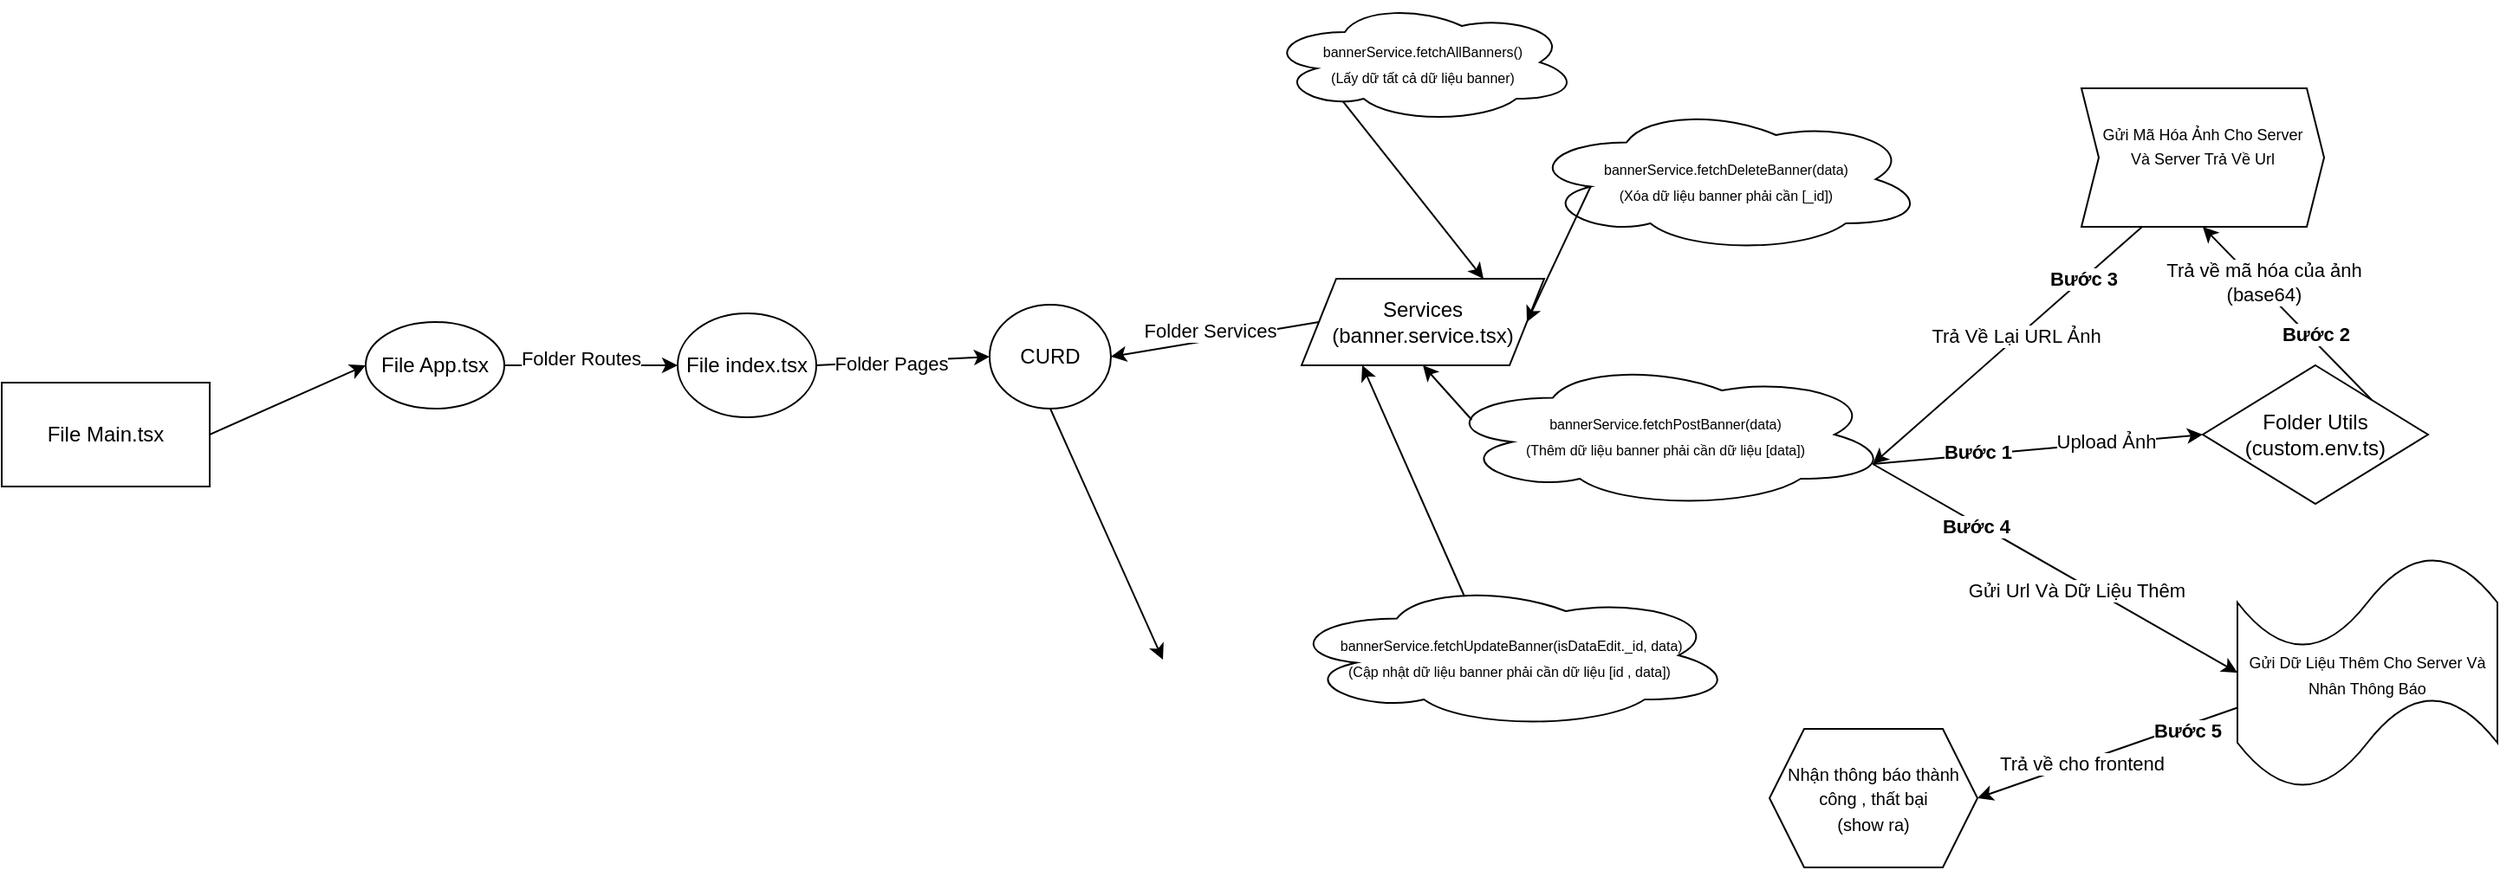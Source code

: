 <mxfile version="22.0.8" type="github">
  <diagram name="Trang-1" id="CbWZottKJksRMsXl4OTU">
    <mxGraphModel dx="983" dy="425" grid="1" gridSize="10" guides="1" tooltips="1" connect="1" arrows="1" fold="1" page="1" pageScale="1" pageWidth="1200" pageHeight="1920" math="0" shadow="0">
      <root>
        <mxCell id="0" />
        <mxCell id="1" parent="0" />
        <mxCell id="X-_IwXTnalUpg8y82jki-1" value="File Main.tsx" style="rounded=0;whiteSpace=wrap;html=1;" vertex="1" parent="1">
          <mxGeometry x="50" y="330" width="120" height="60" as="geometry" />
        </mxCell>
        <mxCell id="X-_IwXTnalUpg8y82jki-2" value="" style="endArrow=classic;html=1;rounded=0;exitX=1;exitY=0.5;exitDx=0;exitDy=0;entryX=0;entryY=0.5;entryDx=0;entryDy=0;" edge="1" parent="1" source="X-_IwXTnalUpg8y82jki-1" target="X-_IwXTnalUpg8y82jki-3">
          <mxGeometry width="50" height="50" relative="1" as="geometry">
            <mxPoint x="480" y="410" as="sourcePoint" />
            <mxPoint x="210" y="320" as="targetPoint" />
          </mxGeometry>
        </mxCell>
        <mxCell id="X-_IwXTnalUpg8y82jki-3" value="File App.tsx" style="ellipse;whiteSpace=wrap;html=1;" vertex="1" parent="1">
          <mxGeometry x="260" y="295" width="80" height="50" as="geometry" />
        </mxCell>
        <mxCell id="X-_IwXTnalUpg8y82jki-4" value="" style="endArrow=classic;html=1;rounded=0;entryX=0;entryY=0.5;entryDx=0;entryDy=0;exitX=1;exitY=0.5;exitDx=0;exitDy=0;" edge="1" parent="1" source="X-_IwXTnalUpg8y82jki-3" target="X-_IwXTnalUpg8y82jki-6">
          <mxGeometry width="50" height="50" relative="1" as="geometry">
            <mxPoint x="370" y="280" as="sourcePoint" />
            <mxPoint x="480" y="280" as="targetPoint" />
          </mxGeometry>
        </mxCell>
        <mxCell id="X-_IwXTnalUpg8y82jki-28" value="Folder Routes" style="edgeLabel;html=1;align=center;verticalAlign=middle;resizable=0;points=[];" vertex="1" connectable="0" parent="X-_IwXTnalUpg8y82jki-4">
          <mxGeometry x="-0.42" y="-1" relative="1" as="geometry">
            <mxPoint x="15" y="-5" as="offset" />
          </mxGeometry>
        </mxCell>
        <mxCell id="X-_IwXTnalUpg8y82jki-6" value="File index.tsx" style="ellipse;whiteSpace=wrap;html=1;" vertex="1" parent="1">
          <mxGeometry x="440" y="290" width="80" height="60" as="geometry" />
        </mxCell>
        <mxCell id="X-_IwXTnalUpg8y82jki-7" value="" style="endArrow=classic;html=1;rounded=0;exitX=1;exitY=0.5;exitDx=0;exitDy=0;entryX=0;entryY=0.5;entryDx=0;entryDy=0;" edge="1" parent="1" source="X-_IwXTnalUpg8y82jki-6" target="X-_IwXTnalUpg8y82jki-8">
          <mxGeometry width="50" height="50" relative="1" as="geometry">
            <mxPoint x="560" y="310" as="sourcePoint" />
            <mxPoint x="600" y="310" as="targetPoint" />
          </mxGeometry>
        </mxCell>
        <mxCell id="X-_IwXTnalUpg8y82jki-24" value="Folder Pages" style="edgeLabel;html=1;align=center;verticalAlign=middle;resizable=0;points=[];" vertex="1" connectable="0" parent="X-_IwXTnalUpg8y82jki-7">
          <mxGeometry x="-0.469" y="1" relative="1" as="geometry">
            <mxPoint x="16" y="1" as="offset" />
          </mxGeometry>
        </mxCell>
        <mxCell id="X-_IwXTnalUpg8y82jki-8" value="CURD" style="ellipse;whiteSpace=wrap;html=1;" vertex="1" parent="1">
          <mxGeometry x="620" y="285" width="70" height="60" as="geometry" />
        </mxCell>
        <mxCell id="X-_IwXTnalUpg8y82jki-15" value="" style="endArrow=classic;html=1;rounded=0;entryX=1;entryY=0.5;entryDx=0;entryDy=0;exitX=0;exitY=0.5;exitDx=0;exitDy=0;" edge="1" parent="1" source="X-_IwXTnalUpg8y82jki-17" target="X-_IwXTnalUpg8y82jki-8">
          <mxGeometry width="50" height="50" relative="1" as="geometry">
            <mxPoint x="830" y="280" as="sourcePoint" />
            <mxPoint x="770" y="360" as="targetPoint" />
          </mxGeometry>
        </mxCell>
        <mxCell id="X-_IwXTnalUpg8y82jki-23" value="Folder Services" style="edgeLabel;html=1;align=center;verticalAlign=middle;resizable=0;points=[];" vertex="1" connectable="0" parent="X-_IwXTnalUpg8y82jki-15">
          <mxGeometry x="0.322" y="-3" relative="1" as="geometry">
            <mxPoint x="17" y="-6" as="offset" />
          </mxGeometry>
        </mxCell>
        <mxCell id="X-_IwXTnalUpg8y82jki-17" value="Services&lt;br&gt;(banner.service.tsx)" style="shape=parallelogram;perimeter=parallelogramPerimeter;whiteSpace=wrap;html=1;fixedSize=1;" vertex="1" parent="1">
          <mxGeometry x="800" y="270" width="140" height="50" as="geometry" />
        </mxCell>
        <mxCell id="X-_IwXTnalUpg8y82jki-20" value="" style="endArrow=classic;html=1;rounded=0;entryX=0.75;entryY=0;entryDx=0;entryDy=0;exitX=0.16;exitY=0.55;exitDx=0;exitDy=0;exitPerimeter=0;" edge="1" parent="1" source="X-_IwXTnalUpg8y82jki-22" target="X-_IwXTnalUpg8y82jki-17">
          <mxGeometry width="50" height="50" relative="1" as="geometry">
            <mxPoint x="1020" y="273" as="sourcePoint" />
            <mxPoint x="990" y="320" as="targetPoint" />
          </mxGeometry>
        </mxCell>
        <mxCell id="X-_IwXTnalUpg8y82jki-22" value="&lt;font style=&quot;font-size: 8px;&quot;&gt;bannerService.fetchAllBanners()&lt;br&gt;(Lấy dữ tất cả dữ liệu banner)&lt;br&gt;&lt;/font&gt;" style="ellipse;shape=cloud;whiteSpace=wrap;html=1;" vertex="1" parent="1">
          <mxGeometry x="780" y="110" width="180" height="70" as="geometry" />
        </mxCell>
        <mxCell id="X-_IwXTnalUpg8y82jki-30" value="&lt;font style=&quot;font-size: 8px;&quot;&gt;bannerService.fetchDeleteBanner(data)&lt;br&gt;(Xóa dữ liệu banner phải cần [_id])&lt;br&gt;&lt;/font&gt;" style="ellipse;shape=cloud;whiteSpace=wrap;html=1;" vertex="1" parent="1">
          <mxGeometry x="930" y="170" width="230" height="85" as="geometry" />
        </mxCell>
        <mxCell id="X-_IwXTnalUpg8y82jki-31" value="" style="endArrow=classic;html=1;rounded=0;entryX=1;entryY=0.5;entryDx=0;entryDy=0;exitX=0.16;exitY=0.55;exitDx=0;exitDy=0;exitPerimeter=0;" edge="1" parent="1" source="X-_IwXTnalUpg8y82jki-30" target="X-_IwXTnalUpg8y82jki-17">
          <mxGeometry width="50" height="50" relative="1" as="geometry">
            <mxPoint x="540" y="410" as="sourcePoint" />
            <mxPoint x="590" y="360" as="targetPoint" />
          </mxGeometry>
        </mxCell>
        <mxCell id="X-_IwXTnalUpg8y82jki-33" value="&lt;font style=&quot;font-size: 8px;&quot;&gt;bannerService.fetchPostBanner(data)&lt;br&gt;(Thêm dữ liệu banner phải cần dữ liệu [data])&lt;br&gt;&lt;/font&gt;" style="ellipse;shape=cloud;whiteSpace=wrap;html=1;" vertex="1" parent="1">
          <mxGeometry x="880" y="317.5" width="260" height="85" as="geometry" />
        </mxCell>
        <mxCell id="X-_IwXTnalUpg8y82jki-34" value="" style="endArrow=classic;html=1;rounded=0;entryX=0.5;entryY=1;entryDx=0;entryDy=0;exitX=0.07;exitY=0.4;exitDx=0;exitDy=0;exitPerimeter=0;" edge="1" parent="1" source="X-_IwXTnalUpg8y82jki-33" target="X-_IwXTnalUpg8y82jki-17">
          <mxGeometry width="50" height="50" relative="1" as="geometry">
            <mxPoint x="957" y="292" as="sourcePoint" />
            <mxPoint x="880" y="305" as="targetPoint" />
          </mxGeometry>
        </mxCell>
        <mxCell id="X-_IwXTnalUpg8y82jki-35" value="&lt;font style=&quot;font-size: 8px;&quot;&gt;&amp;nbsp;bannerService.fetchUpdateBanner(isDataEdit._id, data)&lt;br&gt;(Cập nhật dữ liệu banner phải cần dữ liệu [id , data])&lt;br&gt;&lt;/font&gt;" style="ellipse;shape=cloud;whiteSpace=wrap;html=1;" vertex="1" parent="1">
          <mxGeometry x="790" y="445" width="260" height="85" as="geometry" />
        </mxCell>
        <mxCell id="X-_IwXTnalUpg8y82jki-36" value="" style="endArrow=classic;html=1;rounded=0;entryX=0.25;entryY=1;entryDx=0;entryDy=0;exitX=0.4;exitY=0.1;exitDx=0;exitDy=0;exitPerimeter=0;" edge="1" parent="1" source="X-_IwXTnalUpg8y82jki-35" target="X-_IwXTnalUpg8y82jki-17">
          <mxGeometry width="50" height="50" relative="1" as="geometry">
            <mxPoint x="848" y="437" as="sourcePoint" />
            <mxPoint x="811" y="340" as="targetPoint" />
          </mxGeometry>
        </mxCell>
        <mxCell id="X-_IwXTnalUpg8y82jki-38" value="" style="endArrow=classic;html=1;rounded=0;exitX=0.96;exitY=0.7;exitDx=0;exitDy=0;exitPerimeter=0;entryX=0;entryY=0.5;entryDx=0;entryDy=0;" edge="1" parent="1" source="X-_IwXTnalUpg8y82jki-33" target="X-_IwXTnalUpg8y82jki-44">
          <mxGeometry width="50" height="50" relative="1" as="geometry">
            <mxPoint x="1140" y="335" as="sourcePoint" />
            <mxPoint x="1210" y="377" as="targetPoint" />
          </mxGeometry>
        </mxCell>
        <mxCell id="X-_IwXTnalUpg8y82jki-45" value="Upload Ảnh" style="edgeLabel;html=1;align=center;verticalAlign=middle;resizable=0;points=[];" vertex="1" connectable="0" parent="X-_IwXTnalUpg8y82jki-38">
          <mxGeometry x="-0.244" y="2" relative="1" as="geometry">
            <mxPoint x="62" y="-5" as="offset" />
          </mxGeometry>
        </mxCell>
        <mxCell id="X-_IwXTnalUpg8y82jki-64" value="&lt;b&gt;Bước 1&lt;/b&gt;" style="edgeLabel;html=1;align=center;verticalAlign=middle;resizable=0;points=[];" vertex="1" connectable="0" parent="X-_IwXTnalUpg8y82jki-38">
          <mxGeometry x="-0.52" y="-1" relative="1" as="geometry">
            <mxPoint x="14" y="-4" as="offset" />
          </mxGeometry>
        </mxCell>
        <mxCell id="X-_IwXTnalUpg8y82jki-44" value="Folder Utils&lt;br&gt;(custom.env.ts)" style="rhombus;whiteSpace=wrap;html=1;" vertex="1" parent="1">
          <mxGeometry x="1320" y="320" width="130" height="80" as="geometry" />
        </mxCell>
        <mxCell id="X-_IwXTnalUpg8y82jki-46" value="" style="endArrow=classic;html=1;rounded=0;exitX=1;exitY=0;exitDx=0;exitDy=0;entryX=0.5;entryY=1;entryDx=0;entryDy=0;" edge="1" parent="1" source="X-_IwXTnalUpg8y82jki-44" target="X-_IwXTnalUpg8y82jki-52">
          <mxGeometry width="50" height="50" relative="1" as="geometry">
            <mxPoint x="1160" y="340" as="sourcePoint" />
            <mxPoint x="1500" y="360" as="targetPoint" />
          </mxGeometry>
        </mxCell>
        <mxCell id="X-_IwXTnalUpg8y82jki-49" value="Trả về mã hóa của ảnh&lt;br&gt;(base64)" style="edgeLabel;html=1;align=center;verticalAlign=middle;resizable=0;points=[];" vertex="1" connectable="0" parent="X-_IwXTnalUpg8y82jki-46">
          <mxGeometry x="0.001" y="-5" relative="1" as="geometry">
            <mxPoint x="-17" y="-15" as="offset" />
          </mxGeometry>
        </mxCell>
        <mxCell id="X-_IwXTnalUpg8y82jki-65" value="&lt;b&gt;Bước 2&lt;/b&gt;" style="edgeLabel;html=1;align=center;verticalAlign=middle;resizable=0;points=[];" vertex="1" connectable="0" parent="X-_IwXTnalUpg8y82jki-46">
          <mxGeometry x="-0.32" relative="1" as="geometry">
            <mxPoint y="-4" as="offset" />
          </mxGeometry>
        </mxCell>
        <mxCell id="X-_IwXTnalUpg8y82jki-52" value="&lt;font style=&quot;font-size: 9px;&quot;&gt;Gửi Mã Hóa Ảnh Cho Server &lt;br&gt;Và Server Trả Về Url&lt;br&gt;&lt;br&gt;&lt;/font&gt;" style="shape=step;perimeter=stepPerimeter;whiteSpace=wrap;html=1;fixedSize=1;size=10;" vertex="1" parent="1">
          <mxGeometry x="1250" y="160" width="140" height="80" as="geometry" />
        </mxCell>
        <mxCell id="X-_IwXTnalUpg8y82jki-56" value="&lt;font style=&quot;font-size: 9px;&quot;&gt;Gửi Dữ Liệu Thêm Cho Server Và Nhân Thông Báo&lt;/font&gt;" style="shape=tape;whiteSpace=wrap;html=1;" vertex="1" parent="1">
          <mxGeometry x="1340" y="430" width="150" height="135" as="geometry" />
        </mxCell>
        <mxCell id="X-_IwXTnalUpg8y82jki-60" value="" style="endArrow=classic;html=1;rounded=0;exitX=0.25;exitY=1;exitDx=0;exitDy=0;entryX=0.96;entryY=0.7;entryDx=0;entryDy=0;entryPerimeter=0;" edge="1" parent="1" source="X-_IwXTnalUpg8y82jki-52" target="X-_IwXTnalUpg8y82jki-33">
          <mxGeometry width="50" height="50" relative="1" as="geometry">
            <mxPoint x="1190" y="300" as="sourcePoint" />
            <mxPoint x="1240" y="250" as="targetPoint" />
          </mxGeometry>
        </mxCell>
        <mxCell id="X-_IwXTnalUpg8y82jki-63" value="Trả Về Lại URL Ảnh" style="edgeLabel;html=1;align=center;verticalAlign=middle;resizable=0;points=[];" vertex="1" connectable="0" parent="X-_IwXTnalUpg8y82jki-60">
          <mxGeometry x="-0.068" y="-1" relative="1" as="geometry">
            <mxPoint as="offset" />
          </mxGeometry>
        </mxCell>
        <mxCell id="X-_IwXTnalUpg8y82jki-66" value="&lt;b&gt;Bước 3&lt;/b&gt;" style="edgeLabel;html=1;align=center;verticalAlign=middle;resizable=0;points=[];" vertex="1" connectable="0" parent="X-_IwXTnalUpg8y82jki-60">
          <mxGeometry x="-0.337" y="-2" relative="1" as="geometry">
            <mxPoint x="18" y="-14" as="offset" />
          </mxGeometry>
        </mxCell>
        <mxCell id="X-_IwXTnalUpg8y82jki-61" value="" style="endArrow=classic;html=1;rounded=0;exitX=0.96;exitY=0.7;exitDx=0;exitDy=0;exitPerimeter=0;entryX=0;entryY=0.5;entryDx=0;entryDy=0;entryPerimeter=0;" edge="1" parent="1" source="X-_IwXTnalUpg8y82jki-33" target="X-_IwXTnalUpg8y82jki-56">
          <mxGeometry width="50" height="50" relative="1" as="geometry">
            <mxPoint x="1240" y="390" as="sourcePoint" />
            <mxPoint x="1290" y="340" as="targetPoint" />
          </mxGeometry>
        </mxCell>
        <mxCell id="X-_IwXTnalUpg8y82jki-62" value="Gửi Url Và Dữ Liệu Thêm" style="edgeLabel;html=1;align=center;verticalAlign=middle;resizable=0;points=[];" vertex="1" connectable="0" parent="X-_IwXTnalUpg8y82jki-61">
          <mxGeometry x="0.018" y="-3" relative="1" as="geometry">
            <mxPoint x="11" y="9" as="offset" />
          </mxGeometry>
        </mxCell>
        <mxCell id="X-_IwXTnalUpg8y82jki-67" value="&lt;b&gt;Bước 4&lt;/b&gt;" style="edgeLabel;html=1;align=center;verticalAlign=middle;resizable=0;points=[];" vertex="1" connectable="0" parent="X-_IwXTnalUpg8y82jki-61">
          <mxGeometry x="-0.564" y="2" relative="1" as="geometry">
            <mxPoint x="12" y="11" as="offset" />
          </mxGeometry>
        </mxCell>
        <mxCell id="X-_IwXTnalUpg8y82jki-68" value="" style="endArrow=classic;html=1;rounded=0;exitX=0;exitY=0.65;exitDx=0;exitDy=0;exitPerimeter=0;entryX=1;entryY=0.5;entryDx=0;entryDy=0;" edge="1" parent="1" source="X-_IwXTnalUpg8y82jki-56" target="X-_IwXTnalUpg8y82jki-69">
          <mxGeometry width="50" height="50" relative="1" as="geometry">
            <mxPoint x="1060" y="580" as="sourcePoint" />
            <mxPoint x="1200" y="560" as="targetPoint" />
          </mxGeometry>
        </mxCell>
        <mxCell id="X-_IwXTnalUpg8y82jki-71" value="&lt;b&gt;Bước 5&lt;/b&gt;" style="edgeLabel;html=1;align=center;verticalAlign=middle;resizable=0;points=[];" vertex="1" connectable="0" parent="X-_IwXTnalUpg8y82jki-68">
          <mxGeometry x="0.057" y="-1" relative="1" as="geometry">
            <mxPoint x="50" y="-14" as="offset" />
          </mxGeometry>
        </mxCell>
        <mxCell id="X-_IwXTnalUpg8y82jki-72" value="Trả về cho frontend" style="edgeLabel;html=1;align=center;verticalAlign=middle;resizable=0;points=[];" vertex="1" connectable="0" parent="X-_IwXTnalUpg8y82jki-68">
          <mxGeometry x="0.407" y="1" relative="1" as="geometry">
            <mxPoint x="15" y="-6" as="offset" />
          </mxGeometry>
        </mxCell>
        <mxCell id="X-_IwXTnalUpg8y82jki-69" value="&lt;font style=&quot;font-size: 10px;&quot;&gt;Nhận thông báo thành công , thất bại&lt;br&gt;(show ra)&lt;br&gt;&lt;/font&gt;" style="shape=hexagon;perimeter=hexagonPerimeter2;whiteSpace=wrap;html=1;fixedSize=1;" vertex="1" parent="1">
          <mxGeometry x="1070" y="530" width="120" height="80" as="geometry" />
        </mxCell>
        <mxCell id="X-_IwXTnalUpg8y82jki-73" value="" style="endArrow=classic;html=1;rounded=0;exitX=0.5;exitY=1;exitDx=0;exitDy=0;" edge="1" parent="1" source="X-_IwXTnalUpg8y82jki-8">
          <mxGeometry width="50" height="50" relative="1" as="geometry">
            <mxPoint x="670" y="540" as="sourcePoint" />
            <mxPoint x="720" y="490" as="targetPoint" />
          </mxGeometry>
        </mxCell>
      </root>
    </mxGraphModel>
  </diagram>
</mxfile>
